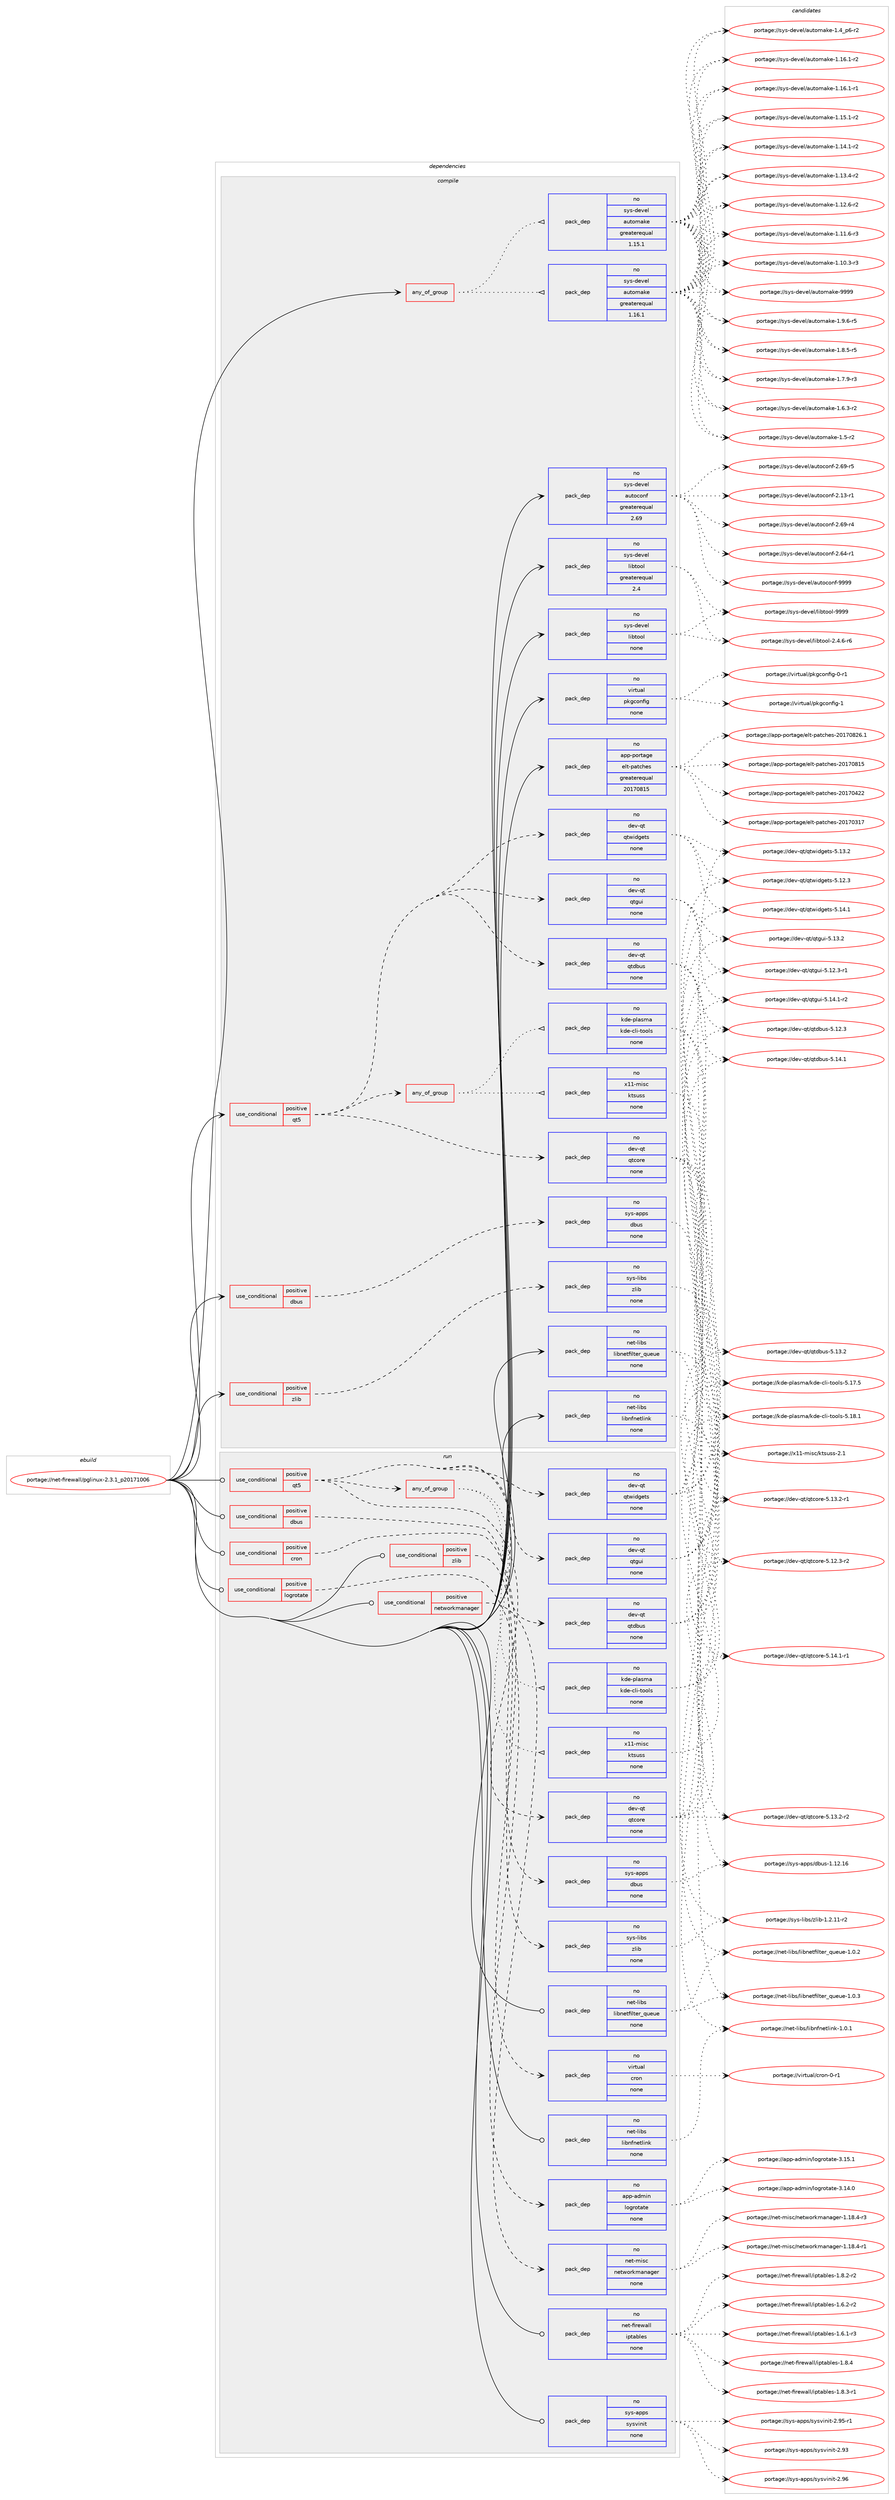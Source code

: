 digraph prolog {

# *************
# Graph options
# *************

newrank=true;
concentrate=true;
compound=true;
graph [rankdir=LR,fontname=Helvetica,fontsize=10,ranksep=1.5];#, ranksep=2.5, nodesep=0.2];
edge  [arrowhead=vee];
node  [fontname=Helvetica,fontsize=10];

# **********
# The ebuild
# **********

subgraph cluster_leftcol {
color=gray;
label=<<i>ebuild</i>>;
id [label="portage://net-firewall/pglinux-2.3.1_p20171006", color=red, width=4, href="../net-firewall/pglinux-2.3.1_p20171006.svg"];
}

# ****************
# The dependencies
# ****************

subgraph cluster_midcol {
color=gray;
label=<<i>dependencies</i>>;
subgraph cluster_compile {
fillcolor="#eeeeee";
style=filled;
label=<<i>compile</i>>;
subgraph any2163 {
dependency125055 [label=<<TABLE BORDER="0" CELLBORDER="1" CELLSPACING="0" CELLPADDING="4"><TR><TD CELLPADDING="10">any_of_group</TD></TR></TABLE>>, shape=none, color=red];subgraph pack93819 {
dependency125056 [label=<<TABLE BORDER="0" CELLBORDER="1" CELLSPACING="0" CELLPADDING="4" WIDTH="220"><TR><TD ROWSPAN="6" CELLPADDING="30">pack_dep</TD></TR><TR><TD WIDTH="110">no</TD></TR><TR><TD>sys-devel</TD></TR><TR><TD>automake</TD></TR><TR><TD>greaterequal</TD></TR><TR><TD>1.16.1</TD></TR></TABLE>>, shape=none, color=blue];
}
dependency125055:e -> dependency125056:w [weight=20,style="dotted",arrowhead="oinv"];
subgraph pack93820 {
dependency125057 [label=<<TABLE BORDER="0" CELLBORDER="1" CELLSPACING="0" CELLPADDING="4" WIDTH="220"><TR><TD ROWSPAN="6" CELLPADDING="30">pack_dep</TD></TR><TR><TD WIDTH="110">no</TD></TR><TR><TD>sys-devel</TD></TR><TR><TD>automake</TD></TR><TR><TD>greaterequal</TD></TR><TR><TD>1.15.1</TD></TR></TABLE>>, shape=none, color=blue];
}
dependency125055:e -> dependency125057:w [weight=20,style="dotted",arrowhead="oinv"];
}
id:e -> dependency125055:w [weight=20,style="solid",arrowhead="vee"];
subgraph cond28946 {
dependency125058 [label=<<TABLE BORDER="0" CELLBORDER="1" CELLSPACING="0" CELLPADDING="4"><TR><TD ROWSPAN="3" CELLPADDING="10">use_conditional</TD></TR><TR><TD>positive</TD></TR><TR><TD>dbus</TD></TR></TABLE>>, shape=none, color=red];
subgraph pack93821 {
dependency125059 [label=<<TABLE BORDER="0" CELLBORDER="1" CELLSPACING="0" CELLPADDING="4" WIDTH="220"><TR><TD ROWSPAN="6" CELLPADDING="30">pack_dep</TD></TR><TR><TD WIDTH="110">no</TD></TR><TR><TD>sys-apps</TD></TR><TR><TD>dbus</TD></TR><TR><TD>none</TD></TR><TR><TD></TD></TR></TABLE>>, shape=none, color=blue];
}
dependency125058:e -> dependency125059:w [weight=20,style="dashed",arrowhead="vee"];
}
id:e -> dependency125058:w [weight=20,style="solid",arrowhead="vee"];
subgraph cond28947 {
dependency125060 [label=<<TABLE BORDER="0" CELLBORDER="1" CELLSPACING="0" CELLPADDING="4"><TR><TD ROWSPAN="3" CELLPADDING="10">use_conditional</TD></TR><TR><TD>positive</TD></TR><TR><TD>qt5</TD></TR></TABLE>>, shape=none, color=red];
subgraph pack93822 {
dependency125061 [label=<<TABLE BORDER="0" CELLBORDER="1" CELLSPACING="0" CELLPADDING="4" WIDTH="220"><TR><TD ROWSPAN="6" CELLPADDING="30">pack_dep</TD></TR><TR><TD WIDTH="110">no</TD></TR><TR><TD>dev-qt</TD></TR><TR><TD>qtcore</TD></TR><TR><TD>none</TD></TR><TR><TD></TD></TR></TABLE>>, shape=none, color=blue];
}
dependency125060:e -> dependency125061:w [weight=20,style="dashed",arrowhead="vee"];
subgraph pack93823 {
dependency125062 [label=<<TABLE BORDER="0" CELLBORDER="1" CELLSPACING="0" CELLPADDING="4" WIDTH="220"><TR><TD ROWSPAN="6" CELLPADDING="30">pack_dep</TD></TR><TR><TD WIDTH="110">no</TD></TR><TR><TD>dev-qt</TD></TR><TR><TD>qtdbus</TD></TR><TR><TD>none</TD></TR><TR><TD></TD></TR></TABLE>>, shape=none, color=blue];
}
dependency125060:e -> dependency125062:w [weight=20,style="dashed",arrowhead="vee"];
subgraph pack93824 {
dependency125063 [label=<<TABLE BORDER="0" CELLBORDER="1" CELLSPACING="0" CELLPADDING="4" WIDTH="220"><TR><TD ROWSPAN="6" CELLPADDING="30">pack_dep</TD></TR><TR><TD WIDTH="110">no</TD></TR><TR><TD>dev-qt</TD></TR><TR><TD>qtgui</TD></TR><TR><TD>none</TD></TR><TR><TD></TD></TR></TABLE>>, shape=none, color=blue];
}
dependency125060:e -> dependency125063:w [weight=20,style="dashed",arrowhead="vee"];
subgraph pack93825 {
dependency125064 [label=<<TABLE BORDER="0" CELLBORDER="1" CELLSPACING="0" CELLPADDING="4" WIDTH="220"><TR><TD ROWSPAN="6" CELLPADDING="30">pack_dep</TD></TR><TR><TD WIDTH="110">no</TD></TR><TR><TD>dev-qt</TD></TR><TR><TD>qtwidgets</TD></TR><TR><TD>none</TD></TR><TR><TD></TD></TR></TABLE>>, shape=none, color=blue];
}
dependency125060:e -> dependency125064:w [weight=20,style="dashed",arrowhead="vee"];
subgraph any2164 {
dependency125065 [label=<<TABLE BORDER="0" CELLBORDER="1" CELLSPACING="0" CELLPADDING="4"><TR><TD CELLPADDING="10">any_of_group</TD></TR></TABLE>>, shape=none, color=red];subgraph pack93826 {
dependency125066 [label=<<TABLE BORDER="0" CELLBORDER="1" CELLSPACING="0" CELLPADDING="4" WIDTH="220"><TR><TD ROWSPAN="6" CELLPADDING="30">pack_dep</TD></TR><TR><TD WIDTH="110">no</TD></TR><TR><TD>kde-plasma</TD></TR><TR><TD>kde-cli-tools</TD></TR><TR><TD>none</TD></TR><TR><TD></TD></TR></TABLE>>, shape=none, color=blue];
}
dependency125065:e -> dependency125066:w [weight=20,style="dotted",arrowhead="oinv"];
subgraph pack93827 {
dependency125067 [label=<<TABLE BORDER="0" CELLBORDER="1" CELLSPACING="0" CELLPADDING="4" WIDTH="220"><TR><TD ROWSPAN="6" CELLPADDING="30">pack_dep</TD></TR><TR><TD WIDTH="110">no</TD></TR><TR><TD>x11-misc</TD></TR><TR><TD>ktsuss</TD></TR><TR><TD>none</TD></TR><TR><TD></TD></TR></TABLE>>, shape=none, color=blue];
}
dependency125065:e -> dependency125067:w [weight=20,style="dotted",arrowhead="oinv"];
}
dependency125060:e -> dependency125065:w [weight=20,style="dashed",arrowhead="vee"];
}
id:e -> dependency125060:w [weight=20,style="solid",arrowhead="vee"];
subgraph cond28948 {
dependency125068 [label=<<TABLE BORDER="0" CELLBORDER="1" CELLSPACING="0" CELLPADDING="4"><TR><TD ROWSPAN="3" CELLPADDING="10">use_conditional</TD></TR><TR><TD>positive</TD></TR><TR><TD>zlib</TD></TR></TABLE>>, shape=none, color=red];
subgraph pack93828 {
dependency125069 [label=<<TABLE BORDER="0" CELLBORDER="1" CELLSPACING="0" CELLPADDING="4" WIDTH="220"><TR><TD ROWSPAN="6" CELLPADDING="30">pack_dep</TD></TR><TR><TD WIDTH="110">no</TD></TR><TR><TD>sys-libs</TD></TR><TR><TD>zlib</TD></TR><TR><TD>none</TD></TR><TR><TD></TD></TR></TABLE>>, shape=none, color=blue];
}
dependency125068:e -> dependency125069:w [weight=20,style="dashed",arrowhead="vee"];
}
id:e -> dependency125068:w [weight=20,style="solid",arrowhead="vee"];
subgraph pack93829 {
dependency125070 [label=<<TABLE BORDER="0" CELLBORDER="1" CELLSPACING="0" CELLPADDING="4" WIDTH="220"><TR><TD ROWSPAN="6" CELLPADDING="30">pack_dep</TD></TR><TR><TD WIDTH="110">no</TD></TR><TR><TD>app-portage</TD></TR><TR><TD>elt-patches</TD></TR><TR><TD>greaterequal</TD></TR><TR><TD>20170815</TD></TR></TABLE>>, shape=none, color=blue];
}
id:e -> dependency125070:w [weight=20,style="solid",arrowhead="vee"];
subgraph pack93830 {
dependency125071 [label=<<TABLE BORDER="0" CELLBORDER="1" CELLSPACING="0" CELLPADDING="4" WIDTH="220"><TR><TD ROWSPAN="6" CELLPADDING="30">pack_dep</TD></TR><TR><TD WIDTH="110">no</TD></TR><TR><TD>net-libs</TD></TR><TR><TD>libnetfilter_queue</TD></TR><TR><TD>none</TD></TR><TR><TD></TD></TR></TABLE>>, shape=none, color=blue];
}
id:e -> dependency125071:w [weight=20,style="solid",arrowhead="vee"];
subgraph pack93831 {
dependency125072 [label=<<TABLE BORDER="0" CELLBORDER="1" CELLSPACING="0" CELLPADDING="4" WIDTH="220"><TR><TD ROWSPAN="6" CELLPADDING="30">pack_dep</TD></TR><TR><TD WIDTH="110">no</TD></TR><TR><TD>net-libs</TD></TR><TR><TD>libnfnetlink</TD></TR><TR><TD>none</TD></TR><TR><TD></TD></TR></TABLE>>, shape=none, color=blue];
}
id:e -> dependency125072:w [weight=20,style="solid",arrowhead="vee"];
subgraph pack93832 {
dependency125073 [label=<<TABLE BORDER="0" CELLBORDER="1" CELLSPACING="0" CELLPADDING="4" WIDTH="220"><TR><TD ROWSPAN="6" CELLPADDING="30">pack_dep</TD></TR><TR><TD WIDTH="110">no</TD></TR><TR><TD>sys-devel</TD></TR><TR><TD>autoconf</TD></TR><TR><TD>greaterequal</TD></TR><TR><TD>2.69</TD></TR></TABLE>>, shape=none, color=blue];
}
id:e -> dependency125073:w [weight=20,style="solid",arrowhead="vee"];
subgraph pack93833 {
dependency125074 [label=<<TABLE BORDER="0" CELLBORDER="1" CELLSPACING="0" CELLPADDING="4" WIDTH="220"><TR><TD ROWSPAN="6" CELLPADDING="30">pack_dep</TD></TR><TR><TD WIDTH="110">no</TD></TR><TR><TD>sys-devel</TD></TR><TR><TD>libtool</TD></TR><TR><TD>greaterequal</TD></TR><TR><TD>2.4</TD></TR></TABLE>>, shape=none, color=blue];
}
id:e -> dependency125074:w [weight=20,style="solid",arrowhead="vee"];
subgraph pack93834 {
dependency125075 [label=<<TABLE BORDER="0" CELLBORDER="1" CELLSPACING="0" CELLPADDING="4" WIDTH="220"><TR><TD ROWSPAN="6" CELLPADDING="30">pack_dep</TD></TR><TR><TD WIDTH="110">no</TD></TR><TR><TD>sys-devel</TD></TR><TR><TD>libtool</TD></TR><TR><TD>none</TD></TR><TR><TD></TD></TR></TABLE>>, shape=none, color=blue];
}
id:e -> dependency125075:w [weight=20,style="solid",arrowhead="vee"];
subgraph pack93835 {
dependency125076 [label=<<TABLE BORDER="0" CELLBORDER="1" CELLSPACING="0" CELLPADDING="4" WIDTH="220"><TR><TD ROWSPAN="6" CELLPADDING="30">pack_dep</TD></TR><TR><TD WIDTH="110">no</TD></TR><TR><TD>virtual</TD></TR><TR><TD>pkgconfig</TD></TR><TR><TD>none</TD></TR><TR><TD></TD></TR></TABLE>>, shape=none, color=blue];
}
id:e -> dependency125076:w [weight=20,style="solid",arrowhead="vee"];
}
subgraph cluster_compileandrun {
fillcolor="#eeeeee";
style=filled;
label=<<i>compile and run</i>>;
}
subgraph cluster_run {
fillcolor="#eeeeee";
style=filled;
label=<<i>run</i>>;
subgraph cond28949 {
dependency125077 [label=<<TABLE BORDER="0" CELLBORDER="1" CELLSPACING="0" CELLPADDING="4"><TR><TD ROWSPAN="3" CELLPADDING="10">use_conditional</TD></TR><TR><TD>positive</TD></TR><TR><TD>cron</TD></TR></TABLE>>, shape=none, color=red];
subgraph pack93836 {
dependency125078 [label=<<TABLE BORDER="0" CELLBORDER="1" CELLSPACING="0" CELLPADDING="4" WIDTH="220"><TR><TD ROWSPAN="6" CELLPADDING="30">pack_dep</TD></TR><TR><TD WIDTH="110">no</TD></TR><TR><TD>virtual</TD></TR><TR><TD>cron</TD></TR><TR><TD>none</TD></TR><TR><TD></TD></TR></TABLE>>, shape=none, color=blue];
}
dependency125077:e -> dependency125078:w [weight=20,style="dashed",arrowhead="vee"];
}
id:e -> dependency125077:w [weight=20,style="solid",arrowhead="odot"];
subgraph cond28950 {
dependency125079 [label=<<TABLE BORDER="0" CELLBORDER="1" CELLSPACING="0" CELLPADDING="4"><TR><TD ROWSPAN="3" CELLPADDING="10">use_conditional</TD></TR><TR><TD>positive</TD></TR><TR><TD>dbus</TD></TR></TABLE>>, shape=none, color=red];
subgraph pack93837 {
dependency125080 [label=<<TABLE BORDER="0" CELLBORDER="1" CELLSPACING="0" CELLPADDING="4" WIDTH="220"><TR><TD ROWSPAN="6" CELLPADDING="30">pack_dep</TD></TR><TR><TD WIDTH="110">no</TD></TR><TR><TD>sys-apps</TD></TR><TR><TD>dbus</TD></TR><TR><TD>none</TD></TR><TR><TD></TD></TR></TABLE>>, shape=none, color=blue];
}
dependency125079:e -> dependency125080:w [weight=20,style="dashed",arrowhead="vee"];
}
id:e -> dependency125079:w [weight=20,style="solid",arrowhead="odot"];
subgraph cond28951 {
dependency125081 [label=<<TABLE BORDER="0" CELLBORDER="1" CELLSPACING="0" CELLPADDING="4"><TR><TD ROWSPAN="3" CELLPADDING="10">use_conditional</TD></TR><TR><TD>positive</TD></TR><TR><TD>logrotate</TD></TR></TABLE>>, shape=none, color=red];
subgraph pack93838 {
dependency125082 [label=<<TABLE BORDER="0" CELLBORDER="1" CELLSPACING="0" CELLPADDING="4" WIDTH="220"><TR><TD ROWSPAN="6" CELLPADDING="30">pack_dep</TD></TR><TR><TD WIDTH="110">no</TD></TR><TR><TD>app-admin</TD></TR><TR><TD>logrotate</TD></TR><TR><TD>none</TD></TR><TR><TD></TD></TR></TABLE>>, shape=none, color=blue];
}
dependency125081:e -> dependency125082:w [weight=20,style="dashed",arrowhead="vee"];
}
id:e -> dependency125081:w [weight=20,style="solid",arrowhead="odot"];
subgraph cond28952 {
dependency125083 [label=<<TABLE BORDER="0" CELLBORDER="1" CELLSPACING="0" CELLPADDING="4"><TR><TD ROWSPAN="3" CELLPADDING="10">use_conditional</TD></TR><TR><TD>positive</TD></TR><TR><TD>networkmanager</TD></TR></TABLE>>, shape=none, color=red];
subgraph pack93839 {
dependency125084 [label=<<TABLE BORDER="0" CELLBORDER="1" CELLSPACING="0" CELLPADDING="4" WIDTH="220"><TR><TD ROWSPAN="6" CELLPADDING="30">pack_dep</TD></TR><TR><TD WIDTH="110">no</TD></TR><TR><TD>net-misc</TD></TR><TR><TD>networkmanager</TD></TR><TR><TD>none</TD></TR><TR><TD></TD></TR></TABLE>>, shape=none, color=blue];
}
dependency125083:e -> dependency125084:w [weight=20,style="dashed",arrowhead="vee"];
}
id:e -> dependency125083:w [weight=20,style="solid",arrowhead="odot"];
subgraph cond28953 {
dependency125085 [label=<<TABLE BORDER="0" CELLBORDER="1" CELLSPACING="0" CELLPADDING="4"><TR><TD ROWSPAN="3" CELLPADDING="10">use_conditional</TD></TR><TR><TD>positive</TD></TR><TR><TD>qt5</TD></TR></TABLE>>, shape=none, color=red];
subgraph pack93840 {
dependency125086 [label=<<TABLE BORDER="0" CELLBORDER="1" CELLSPACING="0" CELLPADDING="4" WIDTH="220"><TR><TD ROWSPAN="6" CELLPADDING="30">pack_dep</TD></TR><TR><TD WIDTH="110">no</TD></TR><TR><TD>dev-qt</TD></TR><TR><TD>qtcore</TD></TR><TR><TD>none</TD></TR><TR><TD></TD></TR></TABLE>>, shape=none, color=blue];
}
dependency125085:e -> dependency125086:w [weight=20,style="dashed",arrowhead="vee"];
subgraph pack93841 {
dependency125087 [label=<<TABLE BORDER="0" CELLBORDER="1" CELLSPACING="0" CELLPADDING="4" WIDTH="220"><TR><TD ROWSPAN="6" CELLPADDING="30">pack_dep</TD></TR><TR><TD WIDTH="110">no</TD></TR><TR><TD>dev-qt</TD></TR><TR><TD>qtdbus</TD></TR><TR><TD>none</TD></TR><TR><TD></TD></TR></TABLE>>, shape=none, color=blue];
}
dependency125085:e -> dependency125087:w [weight=20,style="dashed",arrowhead="vee"];
subgraph pack93842 {
dependency125088 [label=<<TABLE BORDER="0" CELLBORDER="1" CELLSPACING="0" CELLPADDING="4" WIDTH="220"><TR><TD ROWSPAN="6" CELLPADDING="30">pack_dep</TD></TR><TR><TD WIDTH="110">no</TD></TR><TR><TD>dev-qt</TD></TR><TR><TD>qtgui</TD></TR><TR><TD>none</TD></TR><TR><TD></TD></TR></TABLE>>, shape=none, color=blue];
}
dependency125085:e -> dependency125088:w [weight=20,style="dashed",arrowhead="vee"];
subgraph pack93843 {
dependency125089 [label=<<TABLE BORDER="0" CELLBORDER="1" CELLSPACING="0" CELLPADDING="4" WIDTH="220"><TR><TD ROWSPAN="6" CELLPADDING="30">pack_dep</TD></TR><TR><TD WIDTH="110">no</TD></TR><TR><TD>dev-qt</TD></TR><TR><TD>qtwidgets</TD></TR><TR><TD>none</TD></TR><TR><TD></TD></TR></TABLE>>, shape=none, color=blue];
}
dependency125085:e -> dependency125089:w [weight=20,style="dashed",arrowhead="vee"];
subgraph any2165 {
dependency125090 [label=<<TABLE BORDER="0" CELLBORDER="1" CELLSPACING="0" CELLPADDING="4"><TR><TD CELLPADDING="10">any_of_group</TD></TR></TABLE>>, shape=none, color=red];subgraph pack93844 {
dependency125091 [label=<<TABLE BORDER="0" CELLBORDER="1" CELLSPACING="0" CELLPADDING="4" WIDTH="220"><TR><TD ROWSPAN="6" CELLPADDING="30">pack_dep</TD></TR><TR><TD WIDTH="110">no</TD></TR><TR><TD>kde-plasma</TD></TR><TR><TD>kde-cli-tools</TD></TR><TR><TD>none</TD></TR><TR><TD></TD></TR></TABLE>>, shape=none, color=blue];
}
dependency125090:e -> dependency125091:w [weight=20,style="dotted",arrowhead="oinv"];
subgraph pack93845 {
dependency125092 [label=<<TABLE BORDER="0" CELLBORDER="1" CELLSPACING="0" CELLPADDING="4" WIDTH="220"><TR><TD ROWSPAN="6" CELLPADDING="30">pack_dep</TD></TR><TR><TD WIDTH="110">no</TD></TR><TR><TD>x11-misc</TD></TR><TR><TD>ktsuss</TD></TR><TR><TD>none</TD></TR><TR><TD></TD></TR></TABLE>>, shape=none, color=blue];
}
dependency125090:e -> dependency125092:w [weight=20,style="dotted",arrowhead="oinv"];
}
dependency125085:e -> dependency125090:w [weight=20,style="dashed",arrowhead="vee"];
}
id:e -> dependency125085:w [weight=20,style="solid",arrowhead="odot"];
subgraph cond28954 {
dependency125093 [label=<<TABLE BORDER="0" CELLBORDER="1" CELLSPACING="0" CELLPADDING="4"><TR><TD ROWSPAN="3" CELLPADDING="10">use_conditional</TD></TR><TR><TD>positive</TD></TR><TR><TD>zlib</TD></TR></TABLE>>, shape=none, color=red];
subgraph pack93846 {
dependency125094 [label=<<TABLE BORDER="0" CELLBORDER="1" CELLSPACING="0" CELLPADDING="4" WIDTH="220"><TR><TD ROWSPAN="6" CELLPADDING="30">pack_dep</TD></TR><TR><TD WIDTH="110">no</TD></TR><TR><TD>sys-libs</TD></TR><TR><TD>zlib</TD></TR><TR><TD>none</TD></TR><TR><TD></TD></TR></TABLE>>, shape=none, color=blue];
}
dependency125093:e -> dependency125094:w [weight=20,style="dashed",arrowhead="vee"];
}
id:e -> dependency125093:w [weight=20,style="solid",arrowhead="odot"];
subgraph pack93847 {
dependency125095 [label=<<TABLE BORDER="0" CELLBORDER="1" CELLSPACING="0" CELLPADDING="4" WIDTH="220"><TR><TD ROWSPAN="6" CELLPADDING="30">pack_dep</TD></TR><TR><TD WIDTH="110">no</TD></TR><TR><TD>net-firewall</TD></TR><TR><TD>iptables</TD></TR><TR><TD>none</TD></TR><TR><TD></TD></TR></TABLE>>, shape=none, color=blue];
}
id:e -> dependency125095:w [weight=20,style="solid",arrowhead="odot"];
subgraph pack93848 {
dependency125096 [label=<<TABLE BORDER="0" CELLBORDER="1" CELLSPACING="0" CELLPADDING="4" WIDTH="220"><TR><TD ROWSPAN="6" CELLPADDING="30">pack_dep</TD></TR><TR><TD WIDTH="110">no</TD></TR><TR><TD>net-libs</TD></TR><TR><TD>libnetfilter_queue</TD></TR><TR><TD>none</TD></TR><TR><TD></TD></TR></TABLE>>, shape=none, color=blue];
}
id:e -> dependency125096:w [weight=20,style="solid",arrowhead="odot"];
subgraph pack93849 {
dependency125097 [label=<<TABLE BORDER="0" CELLBORDER="1" CELLSPACING="0" CELLPADDING="4" WIDTH="220"><TR><TD ROWSPAN="6" CELLPADDING="30">pack_dep</TD></TR><TR><TD WIDTH="110">no</TD></TR><TR><TD>net-libs</TD></TR><TR><TD>libnfnetlink</TD></TR><TR><TD>none</TD></TR><TR><TD></TD></TR></TABLE>>, shape=none, color=blue];
}
id:e -> dependency125097:w [weight=20,style="solid",arrowhead="odot"];
subgraph pack93850 {
dependency125098 [label=<<TABLE BORDER="0" CELLBORDER="1" CELLSPACING="0" CELLPADDING="4" WIDTH="220"><TR><TD ROWSPAN="6" CELLPADDING="30">pack_dep</TD></TR><TR><TD WIDTH="110">no</TD></TR><TR><TD>sys-apps</TD></TR><TR><TD>sysvinit</TD></TR><TR><TD>none</TD></TR><TR><TD></TD></TR></TABLE>>, shape=none, color=blue];
}
id:e -> dependency125098:w [weight=20,style="solid",arrowhead="odot"];
}
}

# **************
# The candidates
# **************

subgraph cluster_choices {
rank=same;
color=gray;
label=<<i>candidates</i>>;

subgraph choice93819 {
color=black;
nodesep=1;
choice115121115451001011181011084797117116111109971071014557575757 [label="portage://sys-devel/automake-9999", color=red, width=4,href="../sys-devel/automake-9999.svg"];
choice115121115451001011181011084797117116111109971071014549465746544511453 [label="portage://sys-devel/automake-1.9.6-r5", color=red, width=4,href="../sys-devel/automake-1.9.6-r5.svg"];
choice115121115451001011181011084797117116111109971071014549465646534511453 [label="portage://sys-devel/automake-1.8.5-r5", color=red, width=4,href="../sys-devel/automake-1.8.5-r5.svg"];
choice115121115451001011181011084797117116111109971071014549465546574511451 [label="portage://sys-devel/automake-1.7.9-r3", color=red, width=4,href="../sys-devel/automake-1.7.9-r3.svg"];
choice115121115451001011181011084797117116111109971071014549465446514511450 [label="portage://sys-devel/automake-1.6.3-r2", color=red, width=4,href="../sys-devel/automake-1.6.3-r2.svg"];
choice11512111545100101118101108479711711611110997107101454946534511450 [label="portage://sys-devel/automake-1.5-r2", color=red, width=4,href="../sys-devel/automake-1.5-r2.svg"];
choice115121115451001011181011084797117116111109971071014549465295112544511450 [label="portage://sys-devel/automake-1.4_p6-r2", color=red, width=4,href="../sys-devel/automake-1.4_p6-r2.svg"];
choice11512111545100101118101108479711711611110997107101454946495446494511450 [label="portage://sys-devel/automake-1.16.1-r2", color=red, width=4,href="../sys-devel/automake-1.16.1-r2.svg"];
choice11512111545100101118101108479711711611110997107101454946495446494511449 [label="portage://sys-devel/automake-1.16.1-r1", color=red, width=4,href="../sys-devel/automake-1.16.1-r1.svg"];
choice11512111545100101118101108479711711611110997107101454946495346494511450 [label="portage://sys-devel/automake-1.15.1-r2", color=red, width=4,href="../sys-devel/automake-1.15.1-r2.svg"];
choice11512111545100101118101108479711711611110997107101454946495246494511450 [label="portage://sys-devel/automake-1.14.1-r2", color=red, width=4,href="../sys-devel/automake-1.14.1-r2.svg"];
choice11512111545100101118101108479711711611110997107101454946495146524511450 [label="portage://sys-devel/automake-1.13.4-r2", color=red, width=4,href="../sys-devel/automake-1.13.4-r2.svg"];
choice11512111545100101118101108479711711611110997107101454946495046544511450 [label="portage://sys-devel/automake-1.12.6-r2", color=red, width=4,href="../sys-devel/automake-1.12.6-r2.svg"];
choice11512111545100101118101108479711711611110997107101454946494946544511451 [label="portage://sys-devel/automake-1.11.6-r3", color=red, width=4,href="../sys-devel/automake-1.11.6-r3.svg"];
choice11512111545100101118101108479711711611110997107101454946494846514511451 [label="portage://sys-devel/automake-1.10.3-r3", color=red, width=4,href="../sys-devel/automake-1.10.3-r3.svg"];
dependency125056:e -> choice115121115451001011181011084797117116111109971071014557575757:w [style=dotted,weight="100"];
dependency125056:e -> choice115121115451001011181011084797117116111109971071014549465746544511453:w [style=dotted,weight="100"];
dependency125056:e -> choice115121115451001011181011084797117116111109971071014549465646534511453:w [style=dotted,weight="100"];
dependency125056:e -> choice115121115451001011181011084797117116111109971071014549465546574511451:w [style=dotted,weight="100"];
dependency125056:e -> choice115121115451001011181011084797117116111109971071014549465446514511450:w [style=dotted,weight="100"];
dependency125056:e -> choice11512111545100101118101108479711711611110997107101454946534511450:w [style=dotted,weight="100"];
dependency125056:e -> choice115121115451001011181011084797117116111109971071014549465295112544511450:w [style=dotted,weight="100"];
dependency125056:e -> choice11512111545100101118101108479711711611110997107101454946495446494511450:w [style=dotted,weight="100"];
dependency125056:e -> choice11512111545100101118101108479711711611110997107101454946495446494511449:w [style=dotted,weight="100"];
dependency125056:e -> choice11512111545100101118101108479711711611110997107101454946495346494511450:w [style=dotted,weight="100"];
dependency125056:e -> choice11512111545100101118101108479711711611110997107101454946495246494511450:w [style=dotted,weight="100"];
dependency125056:e -> choice11512111545100101118101108479711711611110997107101454946495146524511450:w [style=dotted,weight="100"];
dependency125056:e -> choice11512111545100101118101108479711711611110997107101454946495046544511450:w [style=dotted,weight="100"];
dependency125056:e -> choice11512111545100101118101108479711711611110997107101454946494946544511451:w [style=dotted,weight="100"];
dependency125056:e -> choice11512111545100101118101108479711711611110997107101454946494846514511451:w [style=dotted,weight="100"];
}
subgraph choice93820 {
color=black;
nodesep=1;
choice115121115451001011181011084797117116111109971071014557575757 [label="portage://sys-devel/automake-9999", color=red, width=4,href="../sys-devel/automake-9999.svg"];
choice115121115451001011181011084797117116111109971071014549465746544511453 [label="portage://sys-devel/automake-1.9.6-r5", color=red, width=4,href="../sys-devel/automake-1.9.6-r5.svg"];
choice115121115451001011181011084797117116111109971071014549465646534511453 [label="portage://sys-devel/automake-1.8.5-r5", color=red, width=4,href="../sys-devel/automake-1.8.5-r5.svg"];
choice115121115451001011181011084797117116111109971071014549465546574511451 [label="portage://sys-devel/automake-1.7.9-r3", color=red, width=4,href="../sys-devel/automake-1.7.9-r3.svg"];
choice115121115451001011181011084797117116111109971071014549465446514511450 [label="portage://sys-devel/automake-1.6.3-r2", color=red, width=4,href="../sys-devel/automake-1.6.3-r2.svg"];
choice11512111545100101118101108479711711611110997107101454946534511450 [label="portage://sys-devel/automake-1.5-r2", color=red, width=4,href="../sys-devel/automake-1.5-r2.svg"];
choice115121115451001011181011084797117116111109971071014549465295112544511450 [label="portage://sys-devel/automake-1.4_p6-r2", color=red, width=4,href="../sys-devel/automake-1.4_p6-r2.svg"];
choice11512111545100101118101108479711711611110997107101454946495446494511450 [label="portage://sys-devel/automake-1.16.1-r2", color=red, width=4,href="../sys-devel/automake-1.16.1-r2.svg"];
choice11512111545100101118101108479711711611110997107101454946495446494511449 [label="portage://sys-devel/automake-1.16.1-r1", color=red, width=4,href="../sys-devel/automake-1.16.1-r1.svg"];
choice11512111545100101118101108479711711611110997107101454946495346494511450 [label="portage://sys-devel/automake-1.15.1-r2", color=red, width=4,href="../sys-devel/automake-1.15.1-r2.svg"];
choice11512111545100101118101108479711711611110997107101454946495246494511450 [label="portage://sys-devel/automake-1.14.1-r2", color=red, width=4,href="../sys-devel/automake-1.14.1-r2.svg"];
choice11512111545100101118101108479711711611110997107101454946495146524511450 [label="portage://sys-devel/automake-1.13.4-r2", color=red, width=4,href="../sys-devel/automake-1.13.4-r2.svg"];
choice11512111545100101118101108479711711611110997107101454946495046544511450 [label="portage://sys-devel/automake-1.12.6-r2", color=red, width=4,href="../sys-devel/automake-1.12.6-r2.svg"];
choice11512111545100101118101108479711711611110997107101454946494946544511451 [label="portage://sys-devel/automake-1.11.6-r3", color=red, width=4,href="../sys-devel/automake-1.11.6-r3.svg"];
choice11512111545100101118101108479711711611110997107101454946494846514511451 [label="portage://sys-devel/automake-1.10.3-r3", color=red, width=4,href="../sys-devel/automake-1.10.3-r3.svg"];
dependency125057:e -> choice115121115451001011181011084797117116111109971071014557575757:w [style=dotted,weight="100"];
dependency125057:e -> choice115121115451001011181011084797117116111109971071014549465746544511453:w [style=dotted,weight="100"];
dependency125057:e -> choice115121115451001011181011084797117116111109971071014549465646534511453:w [style=dotted,weight="100"];
dependency125057:e -> choice115121115451001011181011084797117116111109971071014549465546574511451:w [style=dotted,weight="100"];
dependency125057:e -> choice115121115451001011181011084797117116111109971071014549465446514511450:w [style=dotted,weight="100"];
dependency125057:e -> choice11512111545100101118101108479711711611110997107101454946534511450:w [style=dotted,weight="100"];
dependency125057:e -> choice115121115451001011181011084797117116111109971071014549465295112544511450:w [style=dotted,weight="100"];
dependency125057:e -> choice11512111545100101118101108479711711611110997107101454946495446494511450:w [style=dotted,weight="100"];
dependency125057:e -> choice11512111545100101118101108479711711611110997107101454946495446494511449:w [style=dotted,weight="100"];
dependency125057:e -> choice11512111545100101118101108479711711611110997107101454946495346494511450:w [style=dotted,weight="100"];
dependency125057:e -> choice11512111545100101118101108479711711611110997107101454946495246494511450:w [style=dotted,weight="100"];
dependency125057:e -> choice11512111545100101118101108479711711611110997107101454946495146524511450:w [style=dotted,weight="100"];
dependency125057:e -> choice11512111545100101118101108479711711611110997107101454946495046544511450:w [style=dotted,weight="100"];
dependency125057:e -> choice11512111545100101118101108479711711611110997107101454946494946544511451:w [style=dotted,weight="100"];
dependency125057:e -> choice11512111545100101118101108479711711611110997107101454946494846514511451:w [style=dotted,weight="100"];
}
subgraph choice93821 {
color=black;
nodesep=1;
choice115121115459711211211547100981171154549464950464954 [label="portage://sys-apps/dbus-1.12.16", color=red, width=4,href="../sys-apps/dbus-1.12.16.svg"];
dependency125059:e -> choice115121115459711211211547100981171154549464950464954:w [style=dotted,weight="100"];
}
subgraph choice93822 {
color=black;
nodesep=1;
choice100101118451131164711311699111114101455346495246494511449 [label="portage://dev-qt/qtcore-5.14.1-r1", color=red, width=4,href="../dev-qt/qtcore-5.14.1-r1.svg"];
choice100101118451131164711311699111114101455346495146504511450 [label="portage://dev-qt/qtcore-5.13.2-r2", color=red, width=4,href="../dev-qt/qtcore-5.13.2-r2.svg"];
choice100101118451131164711311699111114101455346495146504511449 [label="portage://dev-qt/qtcore-5.13.2-r1", color=red, width=4,href="../dev-qt/qtcore-5.13.2-r1.svg"];
choice100101118451131164711311699111114101455346495046514511450 [label="portage://dev-qt/qtcore-5.12.3-r2", color=red, width=4,href="../dev-qt/qtcore-5.12.3-r2.svg"];
dependency125061:e -> choice100101118451131164711311699111114101455346495246494511449:w [style=dotted,weight="100"];
dependency125061:e -> choice100101118451131164711311699111114101455346495146504511450:w [style=dotted,weight="100"];
dependency125061:e -> choice100101118451131164711311699111114101455346495146504511449:w [style=dotted,weight="100"];
dependency125061:e -> choice100101118451131164711311699111114101455346495046514511450:w [style=dotted,weight="100"];
}
subgraph choice93823 {
color=black;
nodesep=1;
choice10010111845113116471131161009811711545534649524649 [label="portage://dev-qt/qtdbus-5.14.1", color=red, width=4,href="../dev-qt/qtdbus-5.14.1.svg"];
choice10010111845113116471131161009811711545534649514650 [label="portage://dev-qt/qtdbus-5.13.2", color=red, width=4,href="../dev-qt/qtdbus-5.13.2.svg"];
choice10010111845113116471131161009811711545534649504651 [label="portage://dev-qt/qtdbus-5.12.3", color=red, width=4,href="../dev-qt/qtdbus-5.12.3.svg"];
dependency125062:e -> choice10010111845113116471131161009811711545534649524649:w [style=dotted,weight="100"];
dependency125062:e -> choice10010111845113116471131161009811711545534649514650:w [style=dotted,weight="100"];
dependency125062:e -> choice10010111845113116471131161009811711545534649504651:w [style=dotted,weight="100"];
}
subgraph choice93824 {
color=black;
nodesep=1;
choice1001011184511311647113116103117105455346495246494511450 [label="portage://dev-qt/qtgui-5.14.1-r2", color=red, width=4,href="../dev-qt/qtgui-5.14.1-r2.svg"];
choice100101118451131164711311610311710545534649514650 [label="portage://dev-qt/qtgui-5.13.2", color=red, width=4,href="../dev-qt/qtgui-5.13.2.svg"];
choice1001011184511311647113116103117105455346495046514511449 [label="portage://dev-qt/qtgui-5.12.3-r1", color=red, width=4,href="../dev-qt/qtgui-5.12.3-r1.svg"];
dependency125063:e -> choice1001011184511311647113116103117105455346495246494511450:w [style=dotted,weight="100"];
dependency125063:e -> choice100101118451131164711311610311710545534649514650:w [style=dotted,weight="100"];
dependency125063:e -> choice1001011184511311647113116103117105455346495046514511449:w [style=dotted,weight="100"];
}
subgraph choice93825 {
color=black;
nodesep=1;
choice100101118451131164711311611910510010310111611545534649524649 [label="portage://dev-qt/qtwidgets-5.14.1", color=red, width=4,href="../dev-qt/qtwidgets-5.14.1.svg"];
choice100101118451131164711311611910510010310111611545534649514650 [label="portage://dev-qt/qtwidgets-5.13.2", color=red, width=4,href="../dev-qt/qtwidgets-5.13.2.svg"];
choice100101118451131164711311611910510010310111611545534649504651 [label="portage://dev-qt/qtwidgets-5.12.3", color=red, width=4,href="../dev-qt/qtwidgets-5.12.3.svg"];
dependency125064:e -> choice100101118451131164711311611910510010310111611545534649524649:w [style=dotted,weight="100"];
dependency125064:e -> choice100101118451131164711311611910510010310111611545534649514650:w [style=dotted,weight="100"];
dependency125064:e -> choice100101118451131164711311611910510010310111611545534649504651:w [style=dotted,weight="100"];
}
subgraph choice93826 {
color=black;
nodesep=1;
choice1071001014511210897115109974710710010145991081054511611111110811545534649564649 [label="portage://kde-plasma/kde-cli-tools-5.18.1", color=red, width=4,href="../kde-plasma/kde-cli-tools-5.18.1.svg"];
choice1071001014511210897115109974710710010145991081054511611111110811545534649554653 [label="portage://kde-plasma/kde-cli-tools-5.17.5", color=red, width=4,href="../kde-plasma/kde-cli-tools-5.17.5.svg"];
dependency125066:e -> choice1071001014511210897115109974710710010145991081054511611111110811545534649564649:w [style=dotted,weight="100"];
dependency125066:e -> choice1071001014511210897115109974710710010145991081054511611111110811545534649554653:w [style=dotted,weight="100"];
}
subgraph choice93827 {
color=black;
nodesep=1;
choice120494945109105115994710711611511711511545504649 [label="portage://x11-misc/ktsuss-2.1", color=red, width=4,href="../x11-misc/ktsuss-2.1.svg"];
dependency125067:e -> choice120494945109105115994710711611511711511545504649:w [style=dotted,weight="100"];
}
subgraph choice93828 {
color=black;
nodesep=1;
choice11512111545108105981154712210810598454946504649494511450 [label="portage://sys-libs/zlib-1.2.11-r2", color=red, width=4,href="../sys-libs/zlib-1.2.11-r2.svg"];
dependency125069:e -> choice11512111545108105981154712210810598454946504649494511450:w [style=dotted,weight="100"];
}
subgraph choice93829 {
color=black;
nodesep=1;
choice971121124511211111411697103101471011081164511297116991041011154550484955485650544649 [label="portage://app-portage/elt-patches-20170826.1", color=red, width=4,href="../app-portage/elt-patches-20170826.1.svg"];
choice97112112451121111141169710310147101108116451129711699104101115455048495548564953 [label="portage://app-portage/elt-patches-20170815", color=red, width=4,href="../app-portage/elt-patches-20170815.svg"];
choice97112112451121111141169710310147101108116451129711699104101115455048495548525050 [label="portage://app-portage/elt-patches-20170422", color=red, width=4,href="../app-portage/elt-patches-20170422.svg"];
choice97112112451121111141169710310147101108116451129711699104101115455048495548514955 [label="portage://app-portage/elt-patches-20170317", color=red, width=4,href="../app-portage/elt-patches-20170317.svg"];
dependency125070:e -> choice971121124511211111411697103101471011081164511297116991041011154550484955485650544649:w [style=dotted,weight="100"];
dependency125070:e -> choice97112112451121111141169710310147101108116451129711699104101115455048495548564953:w [style=dotted,weight="100"];
dependency125070:e -> choice97112112451121111141169710310147101108116451129711699104101115455048495548525050:w [style=dotted,weight="100"];
dependency125070:e -> choice97112112451121111141169710310147101108116451129711699104101115455048495548514955:w [style=dotted,weight="100"];
}
subgraph choice93830 {
color=black;
nodesep=1;
choice1101011164510810598115471081059811010111610210510811610111495113117101117101454946484651 [label="portage://net-libs/libnetfilter_queue-1.0.3", color=red, width=4,href="../net-libs/libnetfilter_queue-1.0.3.svg"];
choice1101011164510810598115471081059811010111610210510811610111495113117101117101454946484650 [label="portage://net-libs/libnetfilter_queue-1.0.2", color=red, width=4,href="../net-libs/libnetfilter_queue-1.0.2.svg"];
dependency125071:e -> choice1101011164510810598115471081059811010111610210510811610111495113117101117101454946484651:w [style=dotted,weight="100"];
dependency125071:e -> choice1101011164510810598115471081059811010111610210510811610111495113117101117101454946484650:w [style=dotted,weight="100"];
}
subgraph choice93831 {
color=black;
nodesep=1;
choice11010111645108105981154710810598110102110101116108105110107454946484649 [label="portage://net-libs/libnfnetlink-1.0.1", color=red, width=4,href="../net-libs/libnfnetlink-1.0.1.svg"];
dependency125072:e -> choice11010111645108105981154710810598110102110101116108105110107454946484649:w [style=dotted,weight="100"];
}
subgraph choice93832 {
color=black;
nodesep=1;
choice115121115451001011181011084797117116111991111101024557575757 [label="portage://sys-devel/autoconf-9999", color=red, width=4,href="../sys-devel/autoconf-9999.svg"];
choice1151211154510010111810110847971171161119911111010245504654574511453 [label="portage://sys-devel/autoconf-2.69-r5", color=red, width=4,href="../sys-devel/autoconf-2.69-r5.svg"];
choice1151211154510010111810110847971171161119911111010245504654574511452 [label="portage://sys-devel/autoconf-2.69-r4", color=red, width=4,href="../sys-devel/autoconf-2.69-r4.svg"];
choice1151211154510010111810110847971171161119911111010245504654524511449 [label="portage://sys-devel/autoconf-2.64-r1", color=red, width=4,href="../sys-devel/autoconf-2.64-r1.svg"];
choice1151211154510010111810110847971171161119911111010245504649514511449 [label="portage://sys-devel/autoconf-2.13-r1", color=red, width=4,href="../sys-devel/autoconf-2.13-r1.svg"];
dependency125073:e -> choice115121115451001011181011084797117116111991111101024557575757:w [style=dotted,weight="100"];
dependency125073:e -> choice1151211154510010111810110847971171161119911111010245504654574511453:w [style=dotted,weight="100"];
dependency125073:e -> choice1151211154510010111810110847971171161119911111010245504654574511452:w [style=dotted,weight="100"];
dependency125073:e -> choice1151211154510010111810110847971171161119911111010245504654524511449:w [style=dotted,weight="100"];
dependency125073:e -> choice1151211154510010111810110847971171161119911111010245504649514511449:w [style=dotted,weight="100"];
}
subgraph choice93833 {
color=black;
nodesep=1;
choice1151211154510010111810110847108105981161111111084557575757 [label="portage://sys-devel/libtool-9999", color=red, width=4,href="../sys-devel/libtool-9999.svg"];
choice1151211154510010111810110847108105981161111111084550465246544511454 [label="portage://sys-devel/libtool-2.4.6-r6", color=red, width=4,href="../sys-devel/libtool-2.4.6-r6.svg"];
dependency125074:e -> choice1151211154510010111810110847108105981161111111084557575757:w [style=dotted,weight="100"];
dependency125074:e -> choice1151211154510010111810110847108105981161111111084550465246544511454:w [style=dotted,weight="100"];
}
subgraph choice93834 {
color=black;
nodesep=1;
choice1151211154510010111810110847108105981161111111084557575757 [label="portage://sys-devel/libtool-9999", color=red, width=4,href="../sys-devel/libtool-9999.svg"];
choice1151211154510010111810110847108105981161111111084550465246544511454 [label="portage://sys-devel/libtool-2.4.6-r6", color=red, width=4,href="../sys-devel/libtool-2.4.6-r6.svg"];
dependency125075:e -> choice1151211154510010111810110847108105981161111111084557575757:w [style=dotted,weight="100"];
dependency125075:e -> choice1151211154510010111810110847108105981161111111084550465246544511454:w [style=dotted,weight="100"];
}
subgraph choice93835 {
color=black;
nodesep=1;
choice1181051141161179710847112107103991111101021051034549 [label="portage://virtual/pkgconfig-1", color=red, width=4,href="../virtual/pkgconfig-1.svg"];
choice11810511411611797108471121071039911111010210510345484511449 [label="portage://virtual/pkgconfig-0-r1", color=red, width=4,href="../virtual/pkgconfig-0-r1.svg"];
dependency125076:e -> choice1181051141161179710847112107103991111101021051034549:w [style=dotted,weight="100"];
dependency125076:e -> choice11810511411611797108471121071039911111010210510345484511449:w [style=dotted,weight="100"];
}
subgraph choice93836 {
color=black;
nodesep=1;
choice11810511411611797108479911411111045484511449 [label="portage://virtual/cron-0-r1", color=red, width=4,href="../virtual/cron-0-r1.svg"];
dependency125078:e -> choice11810511411611797108479911411111045484511449:w [style=dotted,weight="100"];
}
subgraph choice93837 {
color=black;
nodesep=1;
choice115121115459711211211547100981171154549464950464954 [label="portage://sys-apps/dbus-1.12.16", color=red, width=4,href="../sys-apps/dbus-1.12.16.svg"];
dependency125080:e -> choice115121115459711211211547100981171154549464950464954:w [style=dotted,weight="100"];
}
subgraph choice93838 {
color=black;
nodesep=1;
choice971121124597100109105110471081111031141111169711610145514649534649 [label="portage://app-admin/logrotate-3.15.1", color=red, width=4,href="../app-admin/logrotate-3.15.1.svg"];
choice971121124597100109105110471081111031141111169711610145514649524648 [label="portage://app-admin/logrotate-3.14.0", color=red, width=4,href="../app-admin/logrotate-3.14.0.svg"];
dependency125082:e -> choice971121124597100109105110471081111031141111169711610145514649534649:w [style=dotted,weight="100"];
dependency125082:e -> choice971121124597100109105110471081111031141111169711610145514649524648:w [style=dotted,weight="100"];
}
subgraph choice93839 {
color=black;
nodesep=1;
choice1101011164510910511599471101011161191111141071099711097103101114454946495646524511451 [label="portage://net-misc/networkmanager-1.18.4-r3", color=red, width=4,href="../net-misc/networkmanager-1.18.4-r3.svg"];
choice1101011164510910511599471101011161191111141071099711097103101114454946495646524511449 [label="portage://net-misc/networkmanager-1.18.4-r1", color=red, width=4,href="../net-misc/networkmanager-1.18.4-r1.svg"];
dependency125084:e -> choice1101011164510910511599471101011161191111141071099711097103101114454946495646524511451:w [style=dotted,weight="100"];
dependency125084:e -> choice1101011164510910511599471101011161191111141071099711097103101114454946495646524511449:w [style=dotted,weight="100"];
}
subgraph choice93840 {
color=black;
nodesep=1;
choice100101118451131164711311699111114101455346495246494511449 [label="portage://dev-qt/qtcore-5.14.1-r1", color=red, width=4,href="../dev-qt/qtcore-5.14.1-r1.svg"];
choice100101118451131164711311699111114101455346495146504511450 [label="portage://dev-qt/qtcore-5.13.2-r2", color=red, width=4,href="../dev-qt/qtcore-5.13.2-r2.svg"];
choice100101118451131164711311699111114101455346495146504511449 [label="portage://dev-qt/qtcore-5.13.2-r1", color=red, width=4,href="../dev-qt/qtcore-5.13.2-r1.svg"];
choice100101118451131164711311699111114101455346495046514511450 [label="portage://dev-qt/qtcore-5.12.3-r2", color=red, width=4,href="../dev-qt/qtcore-5.12.3-r2.svg"];
dependency125086:e -> choice100101118451131164711311699111114101455346495246494511449:w [style=dotted,weight="100"];
dependency125086:e -> choice100101118451131164711311699111114101455346495146504511450:w [style=dotted,weight="100"];
dependency125086:e -> choice100101118451131164711311699111114101455346495146504511449:w [style=dotted,weight="100"];
dependency125086:e -> choice100101118451131164711311699111114101455346495046514511450:w [style=dotted,weight="100"];
}
subgraph choice93841 {
color=black;
nodesep=1;
choice10010111845113116471131161009811711545534649524649 [label="portage://dev-qt/qtdbus-5.14.1", color=red, width=4,href="../dev-qt/qtdbus-5.14.1.svg"];
choice10010111845113116471131161009811711545534649514650 [label="portage://dev-qt/qtdbus-5.13.2", color=red, width=4,href="../dev-qt/qtdbus-5.13.2.svg"];
choice10010111845113116471131161009811711545534649504651 [label="portage://dev-qt/qtdbus-5.12.3", color=red, width=4,href="../dev-qt/qtdbus-5.12.3.svg"];
dependency125087:e -> choice10010111845113116471131161009811711545534649524649:w [style=dotted,weight="100"];
dependency125087:e -> choice10010111845113116471131161009811711545534649514650:w [style=dotted,weight="100"];
dependency125087:e -> choice10010111845113116471131161009811711545534649504651:w [style=dotted,weight="100"];
}
subgraph choice93842 {
color=black;
nodesep=1;
choice1001011184511311647113116103117105455346495246494511450 [label="portage://dev-qt/qtgui-5.14.1-r2", color=red, width=4,href="../dev-qt/qtgui-5.14.1-r2.svg"];
choice100101118451131164711311610311710545534649514650 [label="portage://dev-qt/qtgui-5.13.2", color=red, width=4,href="../dev-qt/qtgui-5.13.2.svg"];
choice1001011184511311647113116103117105455346495046514511449 [label="portage://dev-qt/qtgui-5.12.3-r1", color=red, width=4,href="../dev-qt/qtgui-5.12.3-r1.svg"];
dependency125088:e -> choice1001011184511311647113116103117105455346495246494511450:w [style=dotted,weight="100"];
dependency125088:e -> choice100101118451131164711311610311710545534649514650:w [style=dotted,weight="100"];
dependency125088:e -> choice1001011184511311647113116103117105455346495046514511449:w [style=dotted,weight="100"];
}
subgraph choice93843 {
color=black;
nodesep=1;
choice100101118451131164711311611910510010310111611545534649524649 [label="portage://dev-qt/qtwidgets-5.14.1", color=red, width=4,href="../dev-qt/qtwidgets-5.14.1.svg"];
choice100101118451131164711311611910510010310111611545534649514650 [label="portage://dev-qt/qtwidgets-5.13.2", color=red, width=4,href="../dev-qt/qtwidgets-5.13.2.svg"];
choice100101118451131164711311611910510010310111611545534649504651 [label="portage://dev-qt/qtwidgets-5.12.3", color=red, width=4,href="../dev-qt/qtwidgets-5.12.3.svg"];
dependency125089:e -> choice100101118451131164711311611910510010310111611545534649524649:w [style=dotted,weight="100"];
dependency125089:e -> choice100101118451131164711311611910510010310111611545534649514650:w [style=dotted,weight="100"];
dependency125089:e -> choice100101118451131164711311611910510010310111611545534649504651:w [style=dotted,weight="100"];
}
subgraph choice93844 {
color=black;
nodesep=1;
choice1071001014511210897115109974710710010145991081054511611111110811545534649564649 [label="portage://kde-plasma/kde-cli-tools-5.18.1", color=red, width=4,href="../kde-plasma/kde-cli-tools-5.18.1.svg"];
choice1071001014511210897115109974710710010145991081054511611111110811545534649554653 [label="portage://kde-plasma/kde-cli-tools-5.17.5", color=red, width=4,href="../kde-plasma/kde-cli-tools-5.17.5.svg"];
dependency125091:e -> choice1071001014511210897115109974710710010145991081054511611111110811545534649564649:w [style=dotted,weight="100"];
dependency125091:e -> choice1071001014511210897115109974710710010145991081054511611111110811545534649554653:w [style=dotted,weight="100"];
}
subgraph choice93845 {
color=black;
nodesep=1;
choice120494945109105115994710711611511711511545504649 [label="portage://x11-misc/ktsuss-2.1", color=red, width=4,href="../x11-misc/ktsuss-2.1.svg"];
dependency125092:e -> choice120494945109105115994710711611511711511545504649:w [style=dotted,weight="100"];
}
subgraph choice93846 {
color=black;
nodesep=1;
choice11512111545108105981154712210810598454946504649494511450 [label="portage://sys-libs/zlib-1.2.11-r2", color=red, width=4,href="../sys-libs/zlib-1.2.11-r2.svg"];
dependency125094:e -> choice11512111545108105981154712210810598454946504649494511450:w [style=dotted,weight="100"];
}
subgraph choice93847 {
color=black;
nodesep=1;
choice1101011164510210511410111997108108471051121169798108101115454946564652 [label="portage://net-firewall/iptables-1.8.4", color=red, width=4,href="../net-firewall/iptables-1.8.4.svg"];
choice11010111645102105114101119971081084710511211697981081011154549465646514511449 [label="portage://net-firewall/iptables-1.8.3-r1", color=red, width=4,href="../net-firewall/iptables-1.8.3-r1.svg"];
choice11010111645102105114101119971081084710511211697981081011154549465646504511450 [label="portage://net-firewall/iptables-1.8.2-r2", color=red, width=4,href="../net-firewall/iptables-1.8.2-r2.svg"];
choice11010111645102105114101119971081084710511211697981081011154549465446504511450 [label="portage://net-firewall/iptables-1.6.2-r2", color=red, width=4,href="../net-firewall/iptables-1.6.2-r2.svg"];
choice11010111645102105114101119971081084710511211697981081011154549465446494511451 [label="portage://net-firewall/iptables-1.6.1-r3", color=red, width=4,href="../net-firewall/iptables-1.6.1-r3.svg"];
dependency125095:e -> choice1101011164510210511410111997108108471051121169798108101115454946564652:w [style=dotted,weight="100"];
dependency125095:e -> choice11010111645102105114101119971081084710511211697981081011154549465646514511449:w [style=dotted,weight="100"];
dependency125095:e -> choice11010111645102105114101119971081084710511211697981081011154549465646504511450:w [style=dotted,weight="100"];
dependency125095:e -> choice11010111645102105114101119971081084710511211697981081011154549465446504511450:w [style=dotted,weight="100"];
dependency125095:e -> choice11010111645102105114101119971081084710511211697981081011154549465446494511451:w [style=dotted,weight="100"];
}
subgraph choice93848 {
color=black;
nodesep=1;
choice1101011164510810598115471081059811010111610210510811610111495113117101117101454946484651 [label="portage://net-libs/libnetfilter_queue-1.0.3", color=red, width=4,href="../net-libs/libnetfilter_queue-1.0.3.svg"];
choice1101011164510810598115471081059811010111610210510811610111495113117101117101454946484650 [label="portage://net-libs/libnetfilter_queue-1.0.2", color=red, width=4,href="../net-libs/libnetfilter_queue-1.0.2.svg"];
dependency125096:e -> choice1101011164510810598115471081059811010111610210510811610111495113117101117101454946484651:w [style=dotted,weight="100"];
dependency125096:e -> choice1101011164510810598115471081059811010111610210510811610111495113117101117101454946484650:w [style=dotted,weight="100"];
}
subgraph choice93849 {
color=black;
nodesep=1;
choice11010111645108105981154710810598110102110101116108105110107454946484649 [label="portage://net-libs/libnfnetlink-1.0.1", color=red, width=4,href="../net-libs/libnfnetlink-1.0.1.svg"];
dependency125097:e -> choice11010111645108105981154710810598110102110101116108105110107454946484649:w [style=dotted,weight="100"];
}
subgraph choice93850 {
color=black;
nodesep=1;
choice1151211154597112112115471151211151181051101051164550465754 [label="portage://sys-apps/sysvinit-2.96", color=red, width=4,href="../sys-apps/sysvinit-2.96.svg"];
choice11512111545971121121154711512111511810511010511645504657534511449 [label="portage://sys-apps/sysvinit-2.95-r1", color=red, width=4,href="../sys-apps/sysvinit-2.95-r1.svg"];
choice1151211154597112112115471151211151181051101051164550465751 [label="portage://sys-apps/sysvinit-2.93", color=red, width=4,href="../sys-apps/sysvinit-2.93.svg"];
dependency125098:e -> choice1151211154597112112115471151211151181051101051164550465754:w [style=dotted,weight="100"];
dependency125098:e -> choice11512111545971121121154711512111511810511010511645504657534511449:w [style=dotted,weight="100"];
dependency125098:e -> choice1151211154597112112115471151211151181051101051164550465751:w [style=dotted,weight="100"];
}
}

}
